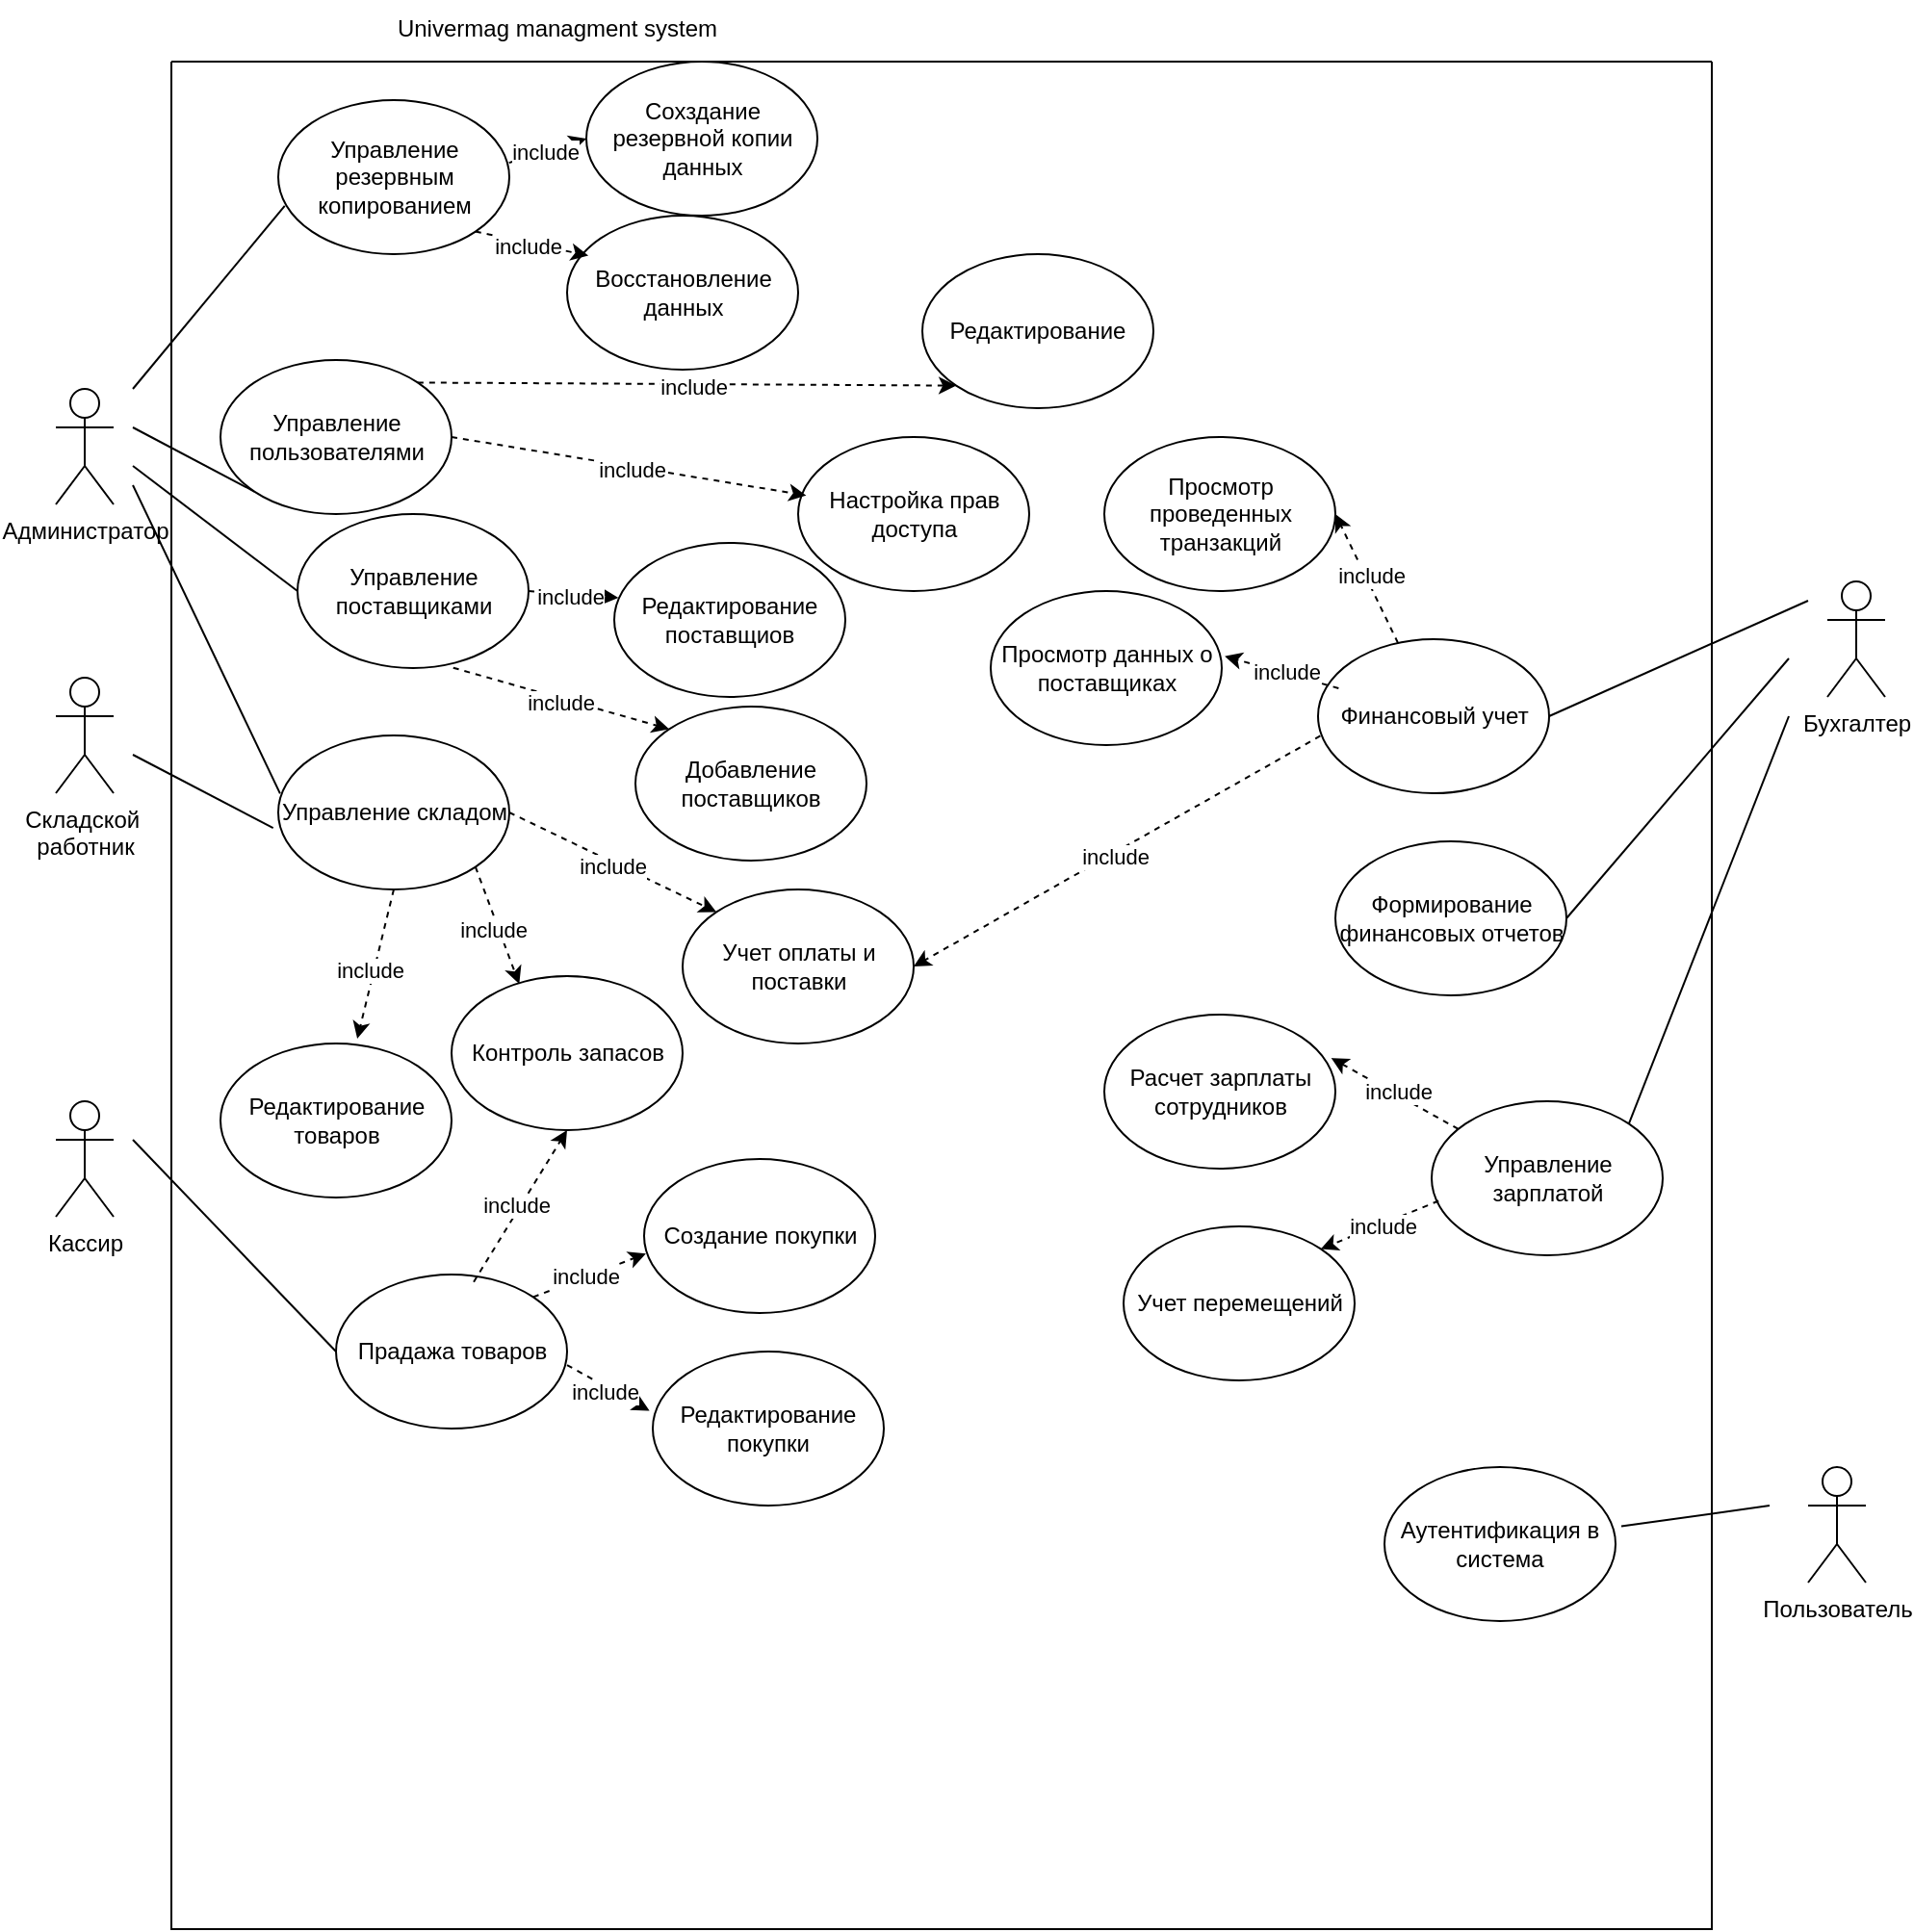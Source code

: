 <mxfile version="24.8.6">
  <diagram name="Страница — 1" id="7GOt2Q7Dzy4vKpob8u0O">
    <mxGraphModel dx="1687" dy="908" grid="1" gridSize="10" guides="1" tooltips="1" connect="1" arrows="1" fold="1" page="1" pageScale="1" pageWidth="827" pageHeight="1169" math="0" shadow="0">
      <root>
        <mxCell id="0" />
        <mxCell id="1" parent="0" />
        <mxCell id="0Mu-GzyYAGYTi3M59fnA-1" value="Администратор" style="shape=umlActor;verticalLabelPosition=bottom;verticalAlign=top;html=1;outlineConnect=0;" parent="1" vertex="1">
          <mxGeometry x="340" y="500" width="30" height="60" as="geometry" />
        </mxCell>
        <mxCell id="0Mu-GzyYAGYTi3M59fnA-9" value="Кассир" style="shape=umlActor;verticalLabelPosition=bottom;verticalAlign=top;html=1;outlineConnect=0;" parent="1" vertex="1">
          <mxGeometry x="340" y="870" width="30" height="60" as="geometry" />
        </mxCell>
        <mxCell id="0Mu-GzyYAGYTi3M59fnA-56" value="Бухгалтер" style="shape=umlActor;verticalLabelPosition=bottom;verticalAlign=top;html=1;outlineConnect=0;" parent="1" vertex="1">
          <mxGeometry x="1260" y="600" width="30" height="60" as="geometry" />
        </mxCell>
        <mxCell id="0Mu-GzyYAGYTi3M59fnA-114" value="" style="endArrow=none;html=1;rounded=0;entryX=0;entryY=1;entryDx=0;entryDy=0;" parent="1" target="0Mu-GzyYAGYTi3M59fnA-117" edge="1">
          <mxGeometry width="50" height="50" relative="1" as="geometry">
            <mxPoint x="380" y="520" as="sourcePoint" />
            <mxPoint x="580" y="510" as="targetPoint" />
          </mxGeometry>
        </mxCell>
        <mxCell id="0Mu-GzyYAGYTi3M59fnA-115" value="" style="endArrow=none;html=1;rounded=0;entryX=0;entryY=0.5;entryDx=0;entryDy=0;" parent="1" target="0Mu-GzyYAGYTi3M59fnA-119" edge="1">
          <mxGeometry width="50" height="50" relative="1" as="geometry">
            <mxPoint x="380" y="540" as="sourcePoint" />
            <mxPoint x="580" y="560" as="targetPoint" />
          </mxGeometry>
        </mxCell>
        <mxCell id="0Mu-GzyYAGYTi3M59fnA-133" value="" style="endArrow=none;html=1;rounded=0;entryX=0;entryY=0.5;entryDx=0;entryDy=0;" parent="1" target="0Mu-GzyYAGYTi3M59fnA-120" edge="1">
          <mxGeometry width="50" height="50" relative="1" as="geometry">
            <mxPoint x="380" y="890" as="sourcePoint" />
            <mxPoint x="600" y="920" as="targetPoint" />
          </mxGeometry>
        </mxCell>
        <mxCell id="0Mu-GzyYAGYTi3M59fnA-148" value="" style="endArrow=none;html=1;rounded=0;exitX=1;exitY=0.5;exitDx=0;exitDy=0;" parent="1" source="0Mu-GzyYAGYTi3M59fnA-123" edge="1">
          <mxGeometry width="50" height="50" relative="1" as="geometry">
            <mxPoint x="1310" y="770" as="sourcePoint" />
            <mxPoint x="1250" y="610" as="targetPoint" />
          </mxGeometry>
        </mxCell>
        <mxCell id="0Mu-GzyYAGYTi3M59fnA-155" value="" style="endArrow=none;html=1;rounded=0;exitX=1;exitY=0.5;exitDx=0;exitDy=0;" parent="1" source="0Mu-GzyYAGYTi3M59fnA-121" edge="1">
          <mxGeometry width="50" height="50" relative="1" as="geometry">
            <mxPoint x="1360" y="740" as="sourcePoint" />
            <mxPoint x="1240" y="640" as="targetPoint" />
          </mxGeometry>
        </mxCell>
        <mxCell id="0Mu-GzyYAGYTi3M59fnA-162" value="" style="swimlane;startSize=0;" parent="1" vertex="1">
          <mxGeometry x="400" y="330" width="800" height="970" as="geometry" />
        </mxCell>
        <mxCell id="0Mu-GzyYAGYTi3M59fnA-119" value="Управление поставщиками" style="ellipse;whiteSpace=wrap;html=1;" parent="0Mu-GzyYAGYTi3M59fnA-162" vertex="1">
          <mxGeometry x="65.5" y="235" width="120" height="80" as="geometry" />
        </mxCell>
        <mxCell id="0Mu-GzyYAGYTi3M59fnA-147" value="Редактирование" style="ellipse;whiteSpace=wrap;html=1;" parent="0Mu-GzyYAGYTi3M59fnA-162" vertex="1">
          <mxGeometry x="390" y="100" width="120" height="80" as="geometry" />
        </mxCell>
        <mxCell id="OGFaiigtO1uiV5v9LT8R-4" value="Настройка прав доступа" style="ellipse;whiteSpace=wrap;html=1;" vertex="1" parent="0Mu-GzyYAGYTi3M59fnA-162">
          <mxGeometry x="325.5" y="195" width="120" height="80" as="geometry" />
        </mxCell>
        <mxCell id="OGFaiigtO1uiV5v9LT8R-7" value="Редактирование поставщиов" style="ellipse;whiteSpace=wrap;html=1;" vertex="1" parent="0Mu-GzyYAGYTi3M59fnA-162">
          <mxGeometry x="230" y="250" width="120" height="80" as="geometry" />
        </mxCell>
        <mxCell id="OGFaiigtO1uiV5v9LT8R-8" value="Добавление поставщиков" style="ellipse;whiteSpace=wrap;html=1;" vertex="1" parent="0Mu-GzyYAGYTi3M59fnA-162">
          <mxGeometry x="241" y="335" width="120" height="80" as="geometry" />
        </mxCell>
        <mxCell id="OGFaiigtO1uiV5v9LT8R-9" value="" style="endArrow=classic;html=1;rounded=0;dashed=1;entryX=0.018;entryY=0.356;entryDx=0;entryDy=0;jumpStyle=arc;jumpSize=10;exitX=1;exitY=0.5;exitDx=0;exitDy=0;entryPerimeter=0;" edge="1" parent="0Mu-GzyYAGYTi3M59fnA-162" source="0Mu-GzyYAGYTi3M59fnA-119" target="OGFaiigtO1uiV5v9LT8R-7">
          <mxGeometry width="50" height="50" relative="1" as="geometry">
            <mxPoint x="209.5" y="200" as="sourcePoint" />
            <mxPoint x="299.5" y="250" as="targetPoint" />
          </mxGeometry>
        </mxCell>
        <mxCell id="OGFaiigtO1uiV5v9LT8R-10" value="include" style="edgeLabel;html=1;align=center;verticalAlign=middle;resizable=0;points=[];" vertex="1" connectable="0" parent="OGFaiigtO1uiV5v9LT8R-9">
          <mxGeometry x="0.042" relative="1" as="geometry">
            <mxPoint x="-3" y="1" as="offset" />
          </mxGeometry>
        </mxCell>
        <mxCell id="OGFaiigtO1uiV5v9LT8R-11" value="" style="endArrow=classic;html=1;rounded=0;dashed=1;entryX=0;entryY=0;entryDx=0;entryDy=0;jumpStyle=arc;jumpSize=10;exitX=0.674;exitY=0.998;exitDx=0;exitDy=0;exitPerimeter=0;" edge="1" parent="0Mu-GzyYAGYTi3M59fnA-162" source="0Mu-GzyYAGYTi3M59fnA-119" target="OGFaiigtO1uiV5v9LT8R-8">
          <mxGeometry width="50" height="50" relative="1" as="geometry">
            <mxPoint x="205.5" y="310" as="sourcePoint" />
            <mxPoint x="253.5" y="337" as="targetPoint" />
          </mxGeometry>
        </mxCell>
        <mxCell id="OGFaiigtO1uiV5v9LT8R-12" value="include" style="edgeLabel;html=1;align=center;verticalAlign=middle;resizable=0;points=[];" vertex="1" connectable="0" parent="OGFaiigtO1uiV5v9LT8R-11">
          <mxGeometry x="0.042" relative="1" as="geometry">
            <mxPoint x="-3" y="1" as="offset" />
          </mxGeometry>
        </mxCell>
        <mxCell id="0Mu-GzyYAGYTi3M59fnA-117" value="Управление пользователями" style="ellipse;whiteSpace=wrap;html=1;" parent="0Mu-GzyYAGYTi3M59fnA-162" vertex="1">
          <mxGeometry x="25.5" y="155" width="120" height="80" as="geometry" />
        </mxCell>
        <mxCell id="0Mu-GzyYAGYTi3M59fnA-149" value="" style="endArrow=classic;html=1;rounded=0;dashed=1;entryX=0;entryY=1;entryDx=0;entryDy=0;jumpStyle=arc;jumpSize=10;exitX=1;exitY=0;exitDx=0;exitDy=0;" parent="0Mu-GzyYAGYTi3M59fnA-162" source="0Mu-GzyYAGYTi3M59fnA-117" target="0Mu-GzyYAGYTi3M59fnA-147" edge="1">
          <mxGeometry width="50" height="50" relative="1" as="geometry">
            <mxPoint x="344" y="200" as="sourcePoint" />
            <mxPoint x="272" y="252" as="targetPoint" />
          </mxGeometry>
        </mxCell>
        <mxCell id="0Mu-GzyYAGYTi3M59fnA-150" value="include" style="edgeLabel;html=1;align=center;verticalAlign=middle;resizable=0;points=[];" parent="0Mu-GzyYAGYTi3M59fnA-149" vertex="1" connectable="0">
          <mxGeometry x="0.042" relative="1" as="geometry">
            <mxPoint x="-3" y="1" as="offset" />
          </mxGeometry>
        </mxCell>
        <mxCell id="OGFaiigtO1uiV5v9LT8R-5" value="" style="endArrow=classic;html=1;rounded=0;dashed=1;entryX=0.035;entryY=0.379;entryDx=0;entryDy=0;jumpStyle=arc;jumpSize=10;exitX=1;exitY=0.5;exitDx=0;exitDy=0;entryPerimeter=0;" edge="1" parent="0Mu-GzyYAGYTi3M59fnA-162" source="0Mu-GzyYAGYTi3M59fnA-117" target="OGFaiigtO1uiV5v9LT8R-4">
          <mxGeometry width="50" height="50" relative="1" as="geometry">
            <mxPoint x="281.5" y="172" as="sourcePoint" />
            <mxPoint x="385.5" y="170" as="targetPoint" />
          </mxGeometry>
        </mxCell>
        <mxCell id="OGFaiigtO1uiV5v9LT8R-6" value="include" style="edgeLabel;html=1;align=center;verticalAlign=middle;resizable=0;points=[];" vertex="1" connectable="0" parent="OGFaiigtO1uiV5v9LT8R-5">
          <mxGeometry x="0.042" relative="1" as="geometry">
            <mxPoint x="-3" y="1" as="offset" />
          </mxGeometry>
        </mxCell>
        <mxCell id="OGFaiigtO1uiV5v9LT8R-17" value="Управление складом" style="ellipse;whiteSpace=wrap;html=1;" vertex="1" parent="0Mu-GzyYAGYTi3M59fnA-162">
          <mxGeometry x="55.5" y="350" width="120" height="80" as="geometry" />
        </mxCell>
        <mxCell id="OGFaiigtO1uiV5v9LT8R-19" value="Учет оплаты и поставки" style="ellipse;whiteSpace=wrap;html=1;" vertex="1" parent="0Mu-GzyYAGYTi3M59fnA-162">
          <mxGeometry x="265.5" y="430" width="120" height="80" as="geometry" />
        </mxCell>
        <mxCell id="OGFaiigtO1uiV5v9LT8R-20" value="Контроль запасов" style="ellipse;whiteSpace=wrap;html=1;" vertex="1" parent="0Mu-GzyYAGYTi3M59fnA-162">
          <mxGeometry x="145.5" y="475" width="120" height="80" as="geometry" />
        </mxCell>
        <mxCell id="OGFaiigtO1uiV5v9LT8R-21" value="Редактирование товаров" style="ellipse;whiteSpace=wrap;html=1;" vertex="1" parent="0Mu-GzyYAGYTi3M59fnA-162">
          <mxGeometry x="25.5" y="510" width="120" height="80" as="geometry" />
        </mxCell>
        <mxCell id="OGFaiigtO1uiV5v9LT8R-22" value="" style="endArrow=classic;html=1;rounded=0;dashed=1;entryX=0;entryY=0;entryDx=0;entryDy=0;jumpStyle=arc;jumpSize=10;exitX=1;exitY=0.5;exitDx=0;exitDy=0;" edge="1" parent="0Mu-GzyYAGYTi3M59fnA-162" source="OGFaiigtO1uiV5v9LT8R-17" target="OGFaiigtO1uiV5v9LT8R-19">
          <mxGeometry width="50" height="50" relative="1" as="geometry">
            <mxPoint x="156.5" y="325" as="sourcePoint" />
            <mxPoint x="283.5" y="337" as="targetPoint" />
          </mxGeometry>
        </mxCell>
        <mxCell id="OGFaiigtO1uiV5v9LT8R-23" value="include" style="edgeLabel;html=1;align=center;verticalAlign=middle;resizable=0;points=[];" vertex="1" connectable="0" parent="OGFaiigtO1uiV5v9LT8R-22">
          <mxGeometry x="0.042" relative="1" as="geometry">
            <mxPoint x="-3" y="1" as="offset" />
          </mxGeometry>
        </mxCell>
        <mxCell id="OGFaiigtO1uiV5v9LT8R-24" value="" style="endArrow=classic;html=1;rounded=0;dashed=1;entryX=0.293;entryY=0.051;entryDx=0;entryDy=0;jumpStyle=arc;jumpSize=10;exitX=1;exitY=1;exitDx=0;exitDy=0;entryPerimeter=0;" edge="1" parent="0Mu-GzyYAGYTi3M59fnA-162" source="OGFaiigtO1uiV5v9LT8R-17" target="OGFaiigtO1uiV5v9LT8R-20">
          <mxGeometry width="50" height="50" relative="1" as="geometry">
            <mxPoint x="185.5" y="400" as="sourcePoint" />
            <mxPoint x="233.5" y="417" as="targetPoint" />
          </mxGeometry>
        </mxCell>
        <mxCell id="OGFaiigtO1uiV5v9LT8R-25" value="include" style="edgeLabel;html=1;align=center;verticalAlign=middle;resizable=0;points=[];" vertex="1" connectable="0" parent="OGFaiigtO1uiV5v9LT8R-24">
          <mxGeometry x="0.042" relative="1" as="geometry">
            <mxPoint x="-3" y="1" as="offset" />
          </mxGeometry>
        </mxCell>
        <mxCell id="OGFaiigtO1uiV5v9LT8R-26" value="" style="endArrow=classic;html=1;rounded=0;dashed=1;entryX=0.592;entryY=-0.031;entryDx=0;entryDy=0;jumpStyle=arc;jumpSize=10;exitX=0.5;exitY=1;exitDx=0;exitDy=0;entryPerimeter=0;" edge="1" parent="0Mu-GzyYAGYTi3M59fnA-162" source="OGFaiigtO1uiV5v9LT8R-17" target="OGFaiigtO1uiV5v9LT8R-21">
          <mxGeometry width="50" height="50" relative="1" as="geometry">
            <mxPoint x="167.5" y="428" as="sourcePoint" />
            <mxPoint x="190.5" y="489" as="targetPoint" />
          </mxGeometry>
        </mxCell>
        <mxCell id="OGFaiigtO1uiV5v9LT8R-27" value="include" style="edgeLabel;html=1;align=center;verticalAlign=middle;resizable=0;points=[];" vertex="1" connectable="0" parent="OGFaiigtO1uiV5v9LT8R-26">
          <mxGeometry x="0.042" relative="1" as="geometry">
            <mxPoint x="-3" y="1" as="offset" />
          </mxGeometry>
        </mxCell>
        <mxCell id="0Mu-GzyYAGYTi3M59fnA-120" value="Прадажа товаров" style="ellipse;whiteSpace=wrap;html=1;" parent="0Mu-GzyYAGYTi3M59fnA-162" vertex="1">
          <mxGeometry x="85.5" y="630" width="120" height="80" as="geometry" />
        </mxCell>
        <mxCell id="OGFaiigtO1uiV5v9LT8R-29" value="Создание покупки" style="ellipse;whiteSpace=wrap;html=1;" vertex="1" parent="0Mu-GzyYAGYTi3M59fnA-162">
          <mxGeometry x="245.5" y="570" width="120" height="80" as="geometry" />
        </mxCell>
        <mxCell id="OGFaiigtO1uiV5v9LT8R-30" value="Редактирование покупки" style="ellipse;whiteSpace=wrap;html=1;" vertex="1" parent="0Mu-GzyYAGYTi3M59fnA-162">
          <mxGeometry x="250" y="670" width="120" height="80" as="geometry" />
        </mxCell>
        <mxCell id="OGFaiigtO1uiV5v9LT8R-32" value="" style="endArrow=classic;html=1;rounded=0;dashed=1;entryX=0.008;entryY=0.614;entryDx=0;entryDy=0;jumpStyle=arc;jumpSize=10;exitX=1;exitY=0;exitDx=0;exitDy=0;entryPerimeter=0;" edge="1" parent="0Mu-GzyYAGYTi3M59fnA-162" source="0Mu-GzyYAGYTi3M59fnA-120" target="OGFaiigtO1uiV5v9LT8R-29">
          <mxGeometry width="50" height="50" relative="1" as="geometry">
            <mxPoint x="125.5" y="440" as="sourcePoint" />
            <mxPoint x="106.5" y="518" as="targetPoint" />
          </mxGeometry>
        </mxCell>
        <mxCell id="OGFaiigtO1uiV5v9LT8R-33" value="include" style="edgeLabel;html=1;align=center;verticalAlign=middle;resizable=0;points=[];" vertex="1" connectable="0" parent="OGFaiigtO1uiV5v9LT8R-32">
          <mxGeometry x="0.042" relative="1" as="geometry">
            <mxPoint x="-3" y="1" as="offset" />
          </mxGeometry>
        </mxCell>
        <mxCell id="OGFaiigtO1uiV5v9LT8R-34" value="" style="endArrow=classic;html=1;rounded=0;dashed=1;entryX=-0.014;entryY=0.385;entryDx=0;entryDy=0;jumpStyle=arc;jumpSize=10;exitX=1;exitY=0.588;exitDx=0;exitDy=0;entryPerimeter=0;exitPerimeter=0;" edge="1" parent="0Mu-GzyYAGYTi3M59fnA-162" source="0Mu-GzyYAGYTi3M59fnA-120" target="OGFaiigtO1uiV5v9LT8R-30">
          <mxGeometry width="50" height="50" relative="1" as="geometry">
            <mxPoint x="197.5" y="652" as="sourcePoint" />
            <mxPoint x="250.66" y="692.8" as="targetPoint" />
          </mxGeometry>
        </mxCell>
        <mxCell id="OGFaiigtO1uiV5v9LT8R-35" value="include" style="edgeLabel;html=1;align=center;verticalAlign=middle;resizable=0;points=[];" vertex="1" connectable="0" parent="OGFaiigtO1uiV5v9LT8R-34">
          <mxGeometry x="0.042" relative="1" as="geometry">
            <mxPoint x="-3" y="1" as="offset" />
          </mxGeometry>
        </mxCell>
        <mxCell id="OGFaiigtO1uiV5v9LT8R-36" value="" style="endArrow=classic;html=1;rounded=0;dashed=1;entryX=0.5;entryY=1;entryDx=0;entryDy=0;jumpStyle=arc;jumpSize=10;exitX=0.596;exitY=0.048;exitDx=0;exitDy=0;exitPerimeter=0;" edge="1" parent="0Mu-GzyYAGYTi3M59fnA-162" source="0Mu-GzyYAGYTi3M59fnA-120" target="OGFaiigtO1uiV5v9LT8R-20">
          <mxGeometry width="50" height="50" relative="1" as="geometry">
            <mxPoint x="215.5" y="687" as="sourcePoint" />
            <mxPoint x="228.62" y="743.28" as="targetPoint" />
          </mxGeometry>
        </mxCell>
        <mxCell id="OGFaiigtO1uiV5v9LT8R-37" value="include" style="edgeLabel;html=1;align=center;verticalAlign=middle;resizable=0;points=[];" vertex="1" connectable="0" parent="OGFaiigtO1uiV5v9LT8R-36">
          <mxGeometry x="0.042" relative="1" as="geometry">
            <mxPoint x="-3" y="1" as="offset" />
          </mxGeometry>
        </mxCell>
        <mxCell id="0Mu-GzyYAGYTi3M59fnA-123" value="Финансовый учет" style="ellipse;whiteSpace=wrap;html=1;" parent="0Mu-GzyYAGYTi3M59fnA-162" vertex="1">
          <mxGeometry x="595.5" y="300" width="120" height="80" as="geometry" />
        </mxCell>
        <mxCell id="0Mu-GzyYAGYTi3M59fnA-124" value="Просмотр проведенных транзакций" style="ellipse;whiteSpace=wrap;html=1;" parent="0Mu-GzyYAGYTi3M59fnA-162" vertex="1">
          <mxGeometry x="484.5" y="195" width="120" height="80" as="geometry" />
        </mxCell>
        <mxCell id="0Mu-GzyYAGYTi3M59fnA-153" value="" style="endArrow=classic;html=1;rounded=0;dashed=1;entryX=1;entryY=0.5;entryDx=0;entryDy=0;jumpStyle=arc;jumpSize=10;" parent="0Mu-GzyYAGYTi3M59fnA-162" source="0Mu-GzyYAGYTi3M59fnA-123" target="0Mu-GzyYAGYTi3M59fnA-124" edge="1">
          <mxGeometry width="50" height="50" relative="1" as="geometry">
            <mxPoint x="568.5" y="175" as="sourcePoint" />
            <mxPoint x="447.5" y="175" as="targetPoint" />
          </mxGeometry>
        </mxCell>
        <mxCell id="0Mu-GzyYAGYTi3M59fnA-154" value="include" style="edgeLabel;html=1;align=center;verticalAlign=middle;resizable=0;points=[];" parent="0Mu-GzyYAGYTi3M59fnA-153" vertex="1" connectable="0">
          <mxGeometry x="0.042" relative="1" as="geometry">
            <mxPoint x="3" as="offset" />
          </mxGeometry>
        </mxCell>
        <mxCell id="OGFaiigtO1uiV5v9LT8R-42" value="Просмотр данных о поставщиках" style="ellipse;whiteSpace=wrap;html=1;" vertex="1" parent="0Mu-GzyYAGYTi3M59fnA-162">
          <mxGeometry x="425.5" y="275" width="120" height="80" as="geometry" />
        </mxCell>
        <mxCell id="OGFaiigtO1uiV5v9LT8R-43" value="" style="endArrow=classic;html=1;rounded=0;dashed=1;exitX=0.089;exitY=0.319;exitDx=0;exitDy=0;entryX=1.013;entryY=0.423;entryDx=0;entryDy=0;jumpStyle=arc;jumpSize=10;entryPerimeter=0;exitPerimeter=0;" edge="1" parent="0Mu-GzyYAGYTi3M59fnA-162" source="0Mu-GzyYAGYTi3M59fnA-123" target="OGFaiigtO1uiV5v9LT8R-42">
          <mxGeometry width="50" height="50" relative="1" as="geometry">
            <mxPoint x="664.5" y="325" as="sourcePoint" />
            <mxPoint x="594.5" y="285" as="targetPoint" />
          </mxGeometry>
        </mxCell>
        <mxCell id="OGFaiigtO1uiV5v9LT8R-44" value="include" style="edgeLabel;html=1;align=center;verticalAlign=middle;resizable=0;points=[];" vertex="1" connectable="0" parent="OGFaiigtO1uiV5v9LT8R-43">
          <mxGeometry x="0.042" relative="1" as="geometry">
            <mxPoint x="3" as="offset" />
          </mxGeometry>
        </mxCell>
        <mxCell id="0Mu-GzyYAGYTi3M59fnA-121" value="Формирование финансовых отчетов" style="ellipse;whiteSpace=wrap;html=1;" parent="0Mu-GzyYAGYTi3M59fnA-162" vertex="1">
          <mxGeometry x="604.5" y="405" width="120" height="80" as="geometry" />
        </mxCell>
        <mxCell id="OGFaiigtO1uiV5v9LT8R-45" value="Управление зарплатой" style="ellipse;whiteSpace=wrap;html=1;" vertex="1" parent="0Mu-GzyYAGYTi3M59fnA-162">
          <mxGeometry x="654.5" y="540" width="120" height="80" as="geometry" />
        </mxCell>
        <mxCell id="OGFaiigtO1uiV5v9LT8R-46" value="Расчет зарплаты сотрудников" style="ellipse;whiteSpace=wrap;html=1;" vertex="1" parent="0Mu-GzyYAGYTi3M59fnA-162">
          <mxGeometry x="484.5" y="495" width="120" height="80" as="geometry" />
        </mxCell>
        <mxCell id="OGFaiigtO1uiV5v9LT8R-47" value="Учет перемещений" style="ellipse;whiteSpace=wrap;html=1;" vertex="1" parent="0Mu-GzyYAGYTi3M59fnA-162">
          <mxGeometry x="494.5" y="605" width="120" height="80" as="geometry" />
        </mxCell>
        <mxCell id="OGFaiigtO1uiV5v9LT8R-48" value="" style="endArrow=classic;html=1;rounded=0;dashed=1;entryX=0.982;entryY=0.282;entryDx=0;entryDy=0;jumpStyle=arc;jumpSize=10;entryPerimeter=0;" edge="1" parent="0Mu-GzyYAGYTi3M59fnA-162" source="OGFaiigtO1uiV5v9LT8R-45" target="OGFaiigtO1uiV5v9LT8R-46">
          <mxGeometry width="50" height="50" relative="1" as="geometry">
            <mxPoint x="668.5" y="343" as="sourcePoint" />
            <mxPoint x="587.5" y="369" as="targetPoint" />
          </mxGeometry>
        </mxCell>
        <mxCell id="OGFaiigtO1uiV5v9LT8R-49" value="include" style="edgeLabel;html=1;align=center;verticalAlign=middle;resizable=0;points=[];" vertex="1" connectable="0" parent="OGFaiigtO1uiV5v9LT8R-48">
          <mxGeometry x="0.042" relative="1" as="geometry">
            <mxPoint x="3" as="offset" />
          </mxGeometry>
        </mxCell>
        <mxCell id="OGFaiigtO1uiV5v9LT8R-50" value="" style="endArrow=classic;html=1;rounded=0;dashed=1;exitX=0.03;exitY=0.647;exitDx=0;exitDy=0;entryX=1;entryY=0;entryDx=0;entryDy=0;jumpStyle=arc;jumpSize=10;exitPerimeter=0;" edge="1" parent="0Mu-GzyYAGYTi3M59fnA-162" source="OGFaiigtO1uiV5v9LT8R-45" target="OGFaiigtO1uiV5v9LT8R-47">
          <mxGeometry width="50" height="50" relative="1" as="geometry">
            <mxPoint x="624.5" y="475" as="sourcePoint" />
            <mxPoint x="572.5" y="523" as="targetPoint" />
          </mxGeometry>
        </mxCell>
        <mxCell id="OGFaiigtO1uiV5v9LT8R-51" value="include" style="edgeLabel;html=1;align=center;verticalAlign=middle;resizable=0;points=[];" vertex="1" connectable="0" parent="OGFaiigtO1uiV5v9LT8R-50">
          <mxGeometry x="0.042" relative="1" as="geometry">
            <mxPoint x="3" as="offset" />
          </mxGeometry>
        </mxCell>
        <mxCell id="OGFaiigtO1uiV5v9LT8R-58" value="" style="endArrow=classic;html=1;rounded=0;dashed=1;exitX=0.01;exitY=0.628;exitDx=0;exitDy=0;entryX=1;entryY=0.5;entryDx=0;entryDy=0;jumpStyle=arc;jumpSize=10;exitPerimeter=0;" edge="1" parent="0Mu-GzyYAGYTi3M59fnA-162" source="0Mu-GzyYAGYTi3M59fnA-123" target="OGFaiigtO1uiV5v9LT8R-19">
          <mxGeometry width="50" height="50" relative="1" as="geometry">
            <mxPoint x="616.5" y="336" as="sourcePoint" />
            <mxPoint x="557.5" y="319" as="targetPoint" />
          </mxGeometry>
        </mxCell>
        <mxCell id="OGFaiigtO1uiV5v9LT8R-59" value="include" style="edgeLabel;html=1;align=center;verticalAlign=middle;resizable=0;points=[];" vertex="1" connectable="0" parent="OGFaiigtO1uiV5v9LT8R-58">
          <mxGeometry x="0.042" relative="1" as="geometry">
            <mxPoint x="3" as="offset" />
          </mxGeometry>
        </mxCell>
        <mxCell id="OGFaiigtO1uiV5v9LT8R-111" value="Управление резервным копированием" style="ellipse;whiteSpace=wrap;html=1;" vertex="1" parent="0Mu-GzyYAGYTi3M59fnA-162">
          <mxGeometry x="55.5" y="20" width="120" height="80" as="geometry" />
        </mxCell>
        <mxCell id="OGFaiigtO1uiV5v9LT8R-113" value="Сохздание резервной копии данных" style="ellipse;whiteSpace=wrap;html=1;" vertex="1" parent="0Mu-GzyYAGYTi3M59fnA-162">
          <mxGeometry x="215.5" width="120" height="80" as="geometry" />
        </mxCell>
        <mxCell id="OGFaiigtO1uiV5v9LT8R-114" value="" style="endArrow=classic;html=1;rounded=0;dashed=1;entryX=0;entryY=0.5;entryDx=0;entryDy=0;jumpStyle=arc;jumpSize=10;exitX=0.999;exitY=0.407;exitDx=0;exitDy=0;exitPerimeter=0;" edge="1" parent="0Mu-GzyYAGYTi3M59fnA-162" source="OGFaiigtO1uiV5v9LT8R-111" target="OGFaiigtO1uiV5v9LT8R-113">
          <mxGeometry width="50" height="50" relative="1" as="geometry">
            <mxPoint x="162" y="162" as="sourcePoint" />
            <mxPoint x="400" y="150" as="targetPoint" />
          </mxGeometry>
        </mxCell>
        <mxCell id="OGFaiigtO1uiV5v9LT8R-115" value="include" style="edgeLabel;html=1;align=center;verticalAlign=middle;resizable=0;points=[];" vertex="1" connectable="0" parent="OGFaiigtO1uiV5v9LT8R-114">
          <mxGeometry x="0.042" relative="1" as="geometry">
            <mxPoint x="-3" y="1" as="offset" />
          </mxGeometry>
        </mxCell>
        <mxCell id="OGFaiigtO1uiV5v9LT8R-116" value="Восстановление данных" style="ellipse;whiteSpace=wrap;html=1;" vertex="1" parent="0Mu-GzyYAGYTi3M59fnA-162">
          <mxGeometry x="205.5" y="80" width="120" height="80" as="geometry" />
        </mxCell>
        <mxCell id="OGFaiigtO1uiV5v9LT8R-117" value="" style="endArrow=classic;html=1;rounded=0;dashed=1;jumpStyle=arc;jumpSize=10;exitX=1;exitY=1;exitDx=0;exitDy=0;entryX=0.092;entryY=0.26;entryDx=0;entryDy=0;entryPerimeter=0;" edge="1" parent="0Mu-GzyYAGYTi3M59fnA-162" source="OGFaiigtO1uiV5v9LT8R-111" target="OGFaiigtO1uiV5v9LT8R-116">
          <mxGeometry width="50" height="50" relative="1" as="geometry">
            <mxPoint x="138" y="177" as="sourcePoint" />
            <mxPoint x="210" y="110" as="targetPoint" />
          </mxGeometry>
        </mxCell>
        <mxCell id="OGFaiigtO1uiV5v9LT8R-118" value="include" style="edgeLabel;html=1;align=center;verticalAlign=middle;resizable=0;points=[];" vertex="1" connectable="0" parent="OGFaiigtO1uiV5v9LT8R-117">
          <mxGeometry x="0.042" relative="1" as="geometry">
            <mxPoint x="-3" y="1" as="offset" />
          </mxGeometry>
        </mxCell>
        <mxCell id="OGFaiigtO1uiV5v9LT8R-123" value="Аутентификация в система" style="ellipse;whiteSpace=wrap;html=1;" vertex="1" parent="0Mu-GzyYAGYTi3M59fnA-162">
          <mxGeometry x="630" y="730" width="120" height="80" as="geometry" />
        </mxCell>
        <mxCell id="0Mu-GzyYAGYTi3M59fnA-163" value="Univermag managment system" style="text;html=1;align=center;verticalAlign=middle;resizable=0;points=[];autosize=1;strokeColor=none;fillColor=none;" parent="1" vertex="1">
          <mxGeometry x="505" y="298" width="190" height="30" as="geometry" />
        </mxCell>
        <mxCell id="OGFaiigtO1uiV5v9LT8R-18" value="" style="endArrow=none;html=1;rounded=0;entryX=0.008;entryY=0.377;entryDx=0;entryDy=0;entryPerimeter=0;" edge="1" parent="1" target="OGFaiigtO1uiV5v9LT8R-17">
          <mxGeometry width="50" height="50" relative="1" as="geometry">
            <mxPoint x="380" y="550" as="sourcePoint" />
            <mxPoint x="470" y="515" as="targetPoint" />
          </mxGeometry>
        </mxCell>
        <mxCell id="OGFaiigtO1uiV5v9LT8R-40" value="Складской&amp;nbsp;&lt;div&gt;работник&lt;/div&gt;" style="shape=umlActor;verticalLabelPosition=bottom;verticalAlign=top;html=1;outlineConnect=0;" vertex="1" parent="1">
          <mxGeometry x="340" y="650" width="30" height="60" as="geometry" />
        </mxCell>
        <mxCell id="OGFaiigtO1uiV5v9LT8R-41" value="" style="endArrow=none;html=1;rounded=0;entryX=-0.022;entryY=0.601;entryDx=0;entryDy=0;entryPerimeter=0;" edge="1" parent="1" target="OGFaiigtO1uiV5v9LT8R-17">
          <mxGeometry width="50" height="50" relative="1" as="geometry">
            <mxPoint x="380" y="690" as="sourcePoint" />
            <mxPoint x="451" y="620" as="targetPoint" />
          </mxGeometry>
        </mxCell>
        <mxCell id="OGFaiigtO1uiV5v9LT8R-52" value="" style="endArrow=none;html=1;rounded=0;exitX=1;exitY=0;exitDx=0;exitDy=0;" edge="1" parent="1" source="OGFaiigtO1uiV5v9LT8R-45">
          <mxGeometry width="50" height="50" relative="1" as="geometry">
            <mxPoint x="1190" y="640" as="sourcePoint" />
            <mxPoint x="1240" y="670" as="targetPoint" />
          </mxGeometry>
        </mxCell>
        <mxCell id="OGFaiigtO1uiV5v9LT8R-112" value="" style="endArrow=none;html=1;rounded=0;entryX=0.028;entryY=0.687;entryDx=0;entryDy=0;entryPerimeter=0;" edge="1" parent="1" target="OGFaiigtO1uiV5v9LT8R-111">
          <mxGeometry width="50" height="50" relative="1" as="geometry">
            <mxPoint x="380" y="500" as="sourcePoint" />
            <mxPoint x="483" y="528" as="targetPoint" />
          </mxGeometry>
        </mxCell>
        <mxCell id="OGFaiigtO1uiV5v9LT8R-122" value="Пользователь" style="shape=umlActor;verticalLabelPosition=bottom;verticalAlign=top;html=1;outlineConnect=0;" vertex="1" parent="1">
          <mxGeometry x="1250" y="1060" width="30" height="60" as="geometry" />
        </mxCell>
        <mxCell id="OGFaiigtO1uiV5v9LT8R-124" value="" style="endArrow=none;html=1;rounded=0;exitX=1.025;exitY=0.385;exitDx=0;exitDy=0;exitPerimeter=0;" edge="1" parent="1" source="OGFaiigtO1uiV5v9LT8R-123">
          <mxGeometry width="50" height="50" relative="1" as="geometry">
            <mxPoint x="1167" y="892" as="sourcePoint" />
            <mxPoint x="1230" y="1080" as="targetPoint" />
          </mxGeometry>
        </mxCell>
      </root>
    </mxGraphModel>
  </diagram>
</mxfile>
